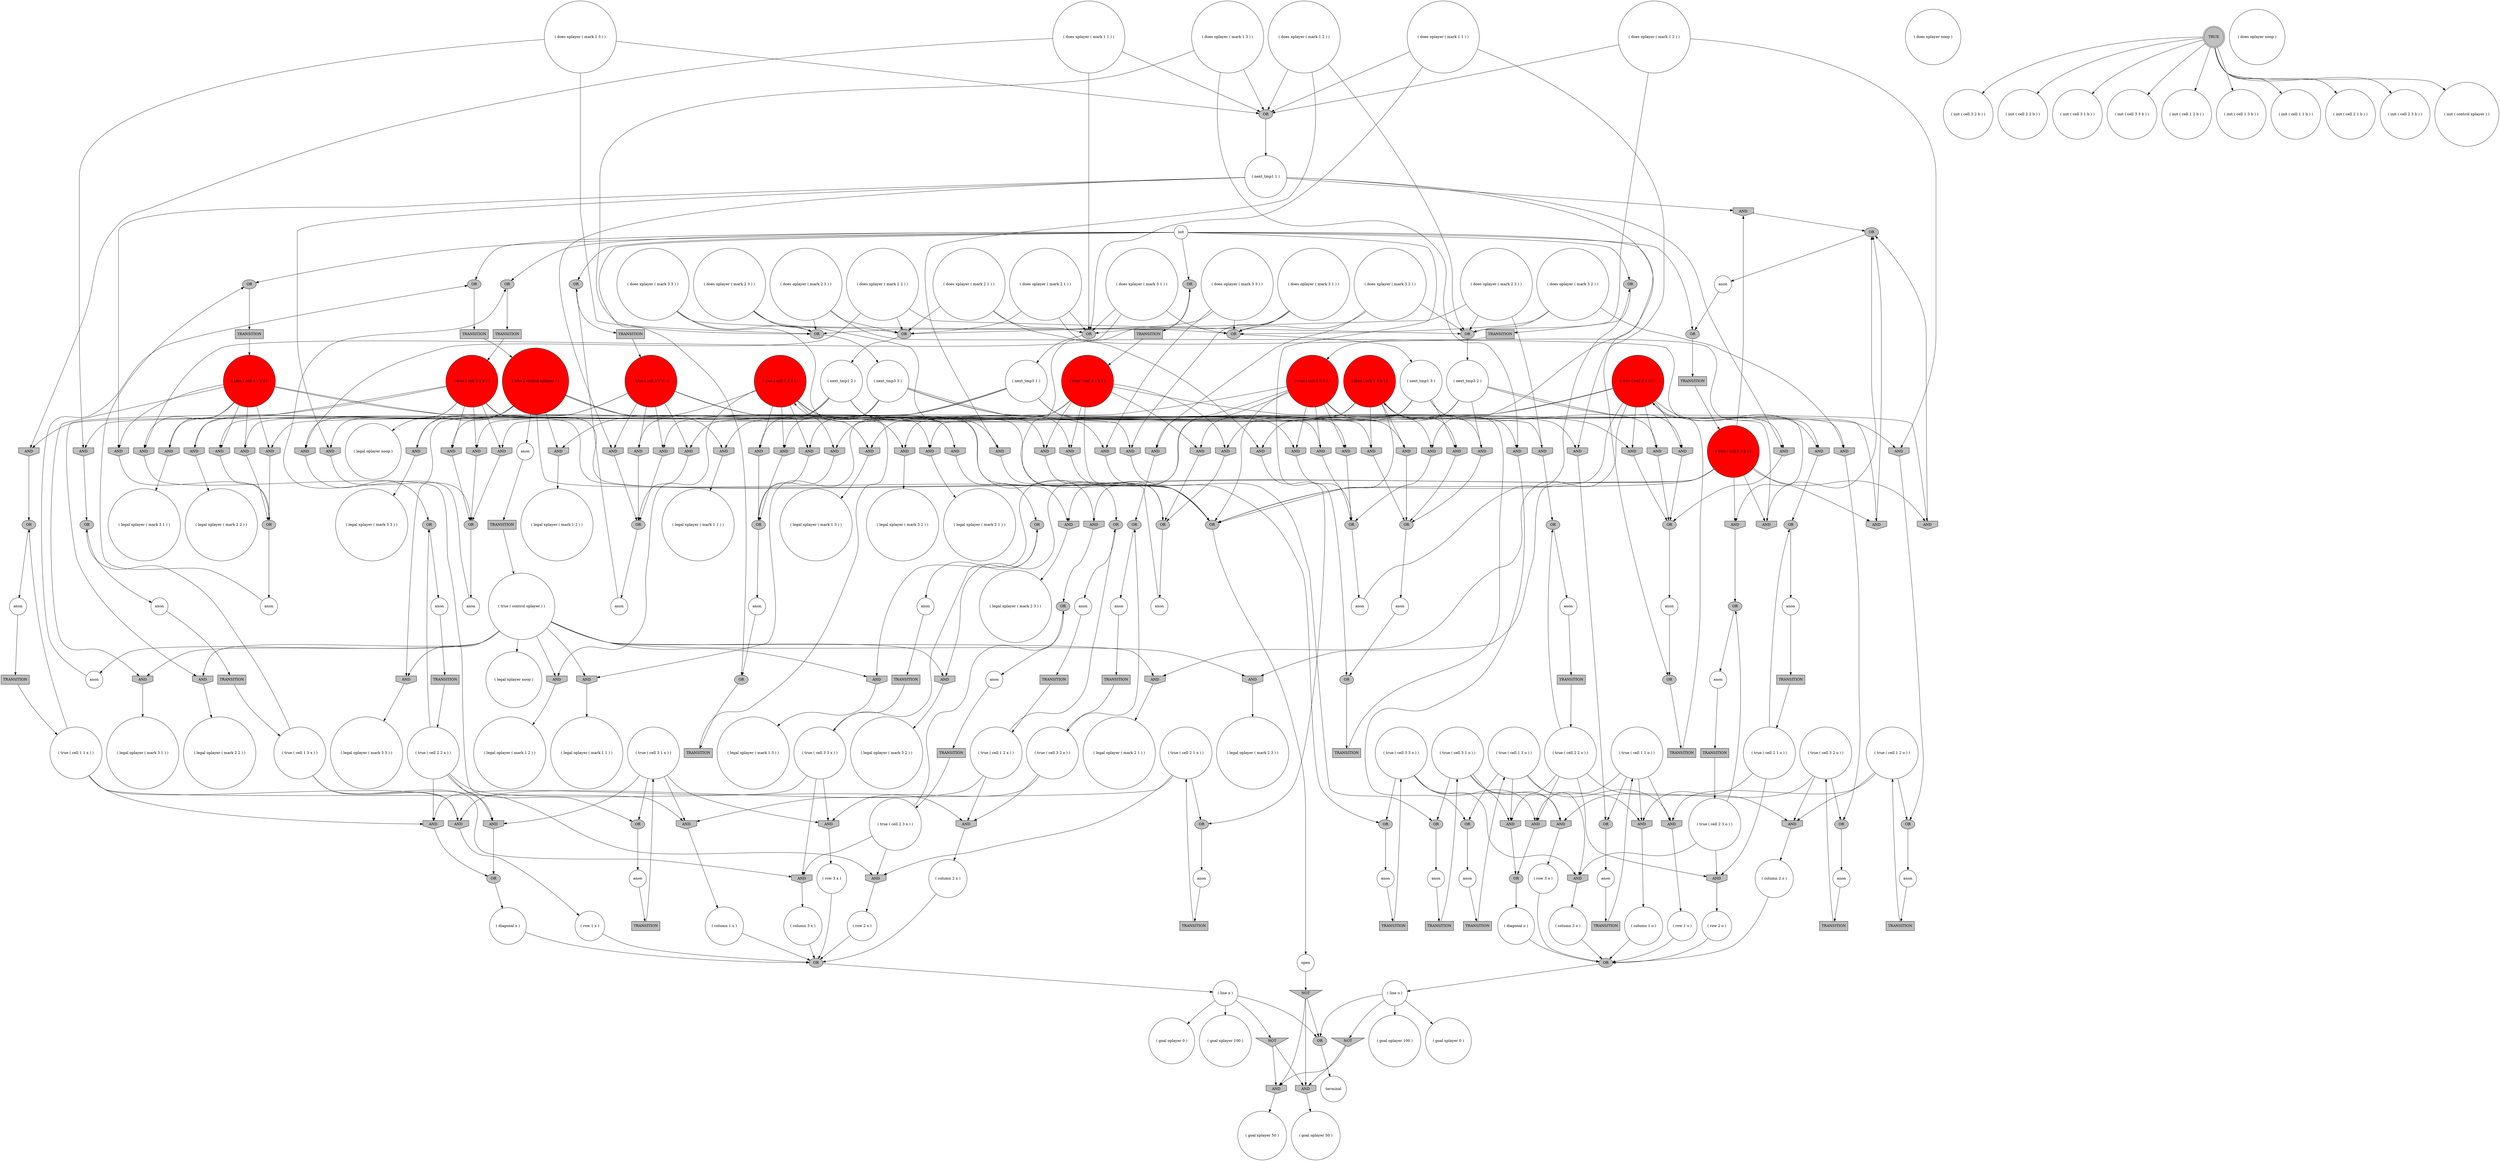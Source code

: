 digraph propNet
{
	"@a3ad239"[shape=invhouse, style= filled, fillcolor=grey, label="AND"]; "@a3ad239"->"@6739705c"; 
	"@56965c93"[shape=circle, style= filled, fillcolor=white, label="( line x )"]; "@56965c93"->"@5dc1e874"; "@56965c93"->"@3326cb5"; "@56965c93"->"@6eed4df5"; "@56965c93"->"@c4d2545"; 
	"@3d97579d"[shape=ellipse, style= filled, fillcolor=grey, label="OR"]; "@3d97579d"->"@57191702"; 
	"@7c1c1cd"[shape=circle, style= filled, fillcolor=white, label="( does oplayer ( mark 2 1 ) )"]; "@7c1c1cd"->"@5bb4d901"; "@7c1c1cd"->"@3c759078"; "@7c1c1cd"->"@25e7aae8"; 
	"@21ea93e6"[shape=invhouse, style= filled, fillcolor=grey, label="AND"]; "@21ea93e6"->"@3491459c"; 
	"@3c759078"[shape=ellipse, style= filled, fillcolor=grey, label="OR"]; "@3c759078"->"@1102abec"; 
	"@13450355"[shape=circle, style= filled, fillcolor=white, label="( true ( cell 1 3 o ) )"]; "@13450355"->"@3fe02c73"; "@13450355"->"@583a340e"; "@13450355"->"@41c7a462"; "@13450355"->"@1daf9a03"; 
	"@496a8978"[shape=invhouse, style= filled, fillcolor=grey, label="AND"]; "@496a8978"->"@7e6d74ba"; 
	"@67a369b7"[shape=invhouse, style= filled, fillcolor=grey, label="AND"]; "@67a369b7"->"@251efb44"; 
	"@79f6a5e0"[shape=ellipse, style= filled, fillcolor=grey, label="OR"]; "@79f6a5e0"->"@4b7f53c2"; 
	"@4bcdf5db"[shape=invhouse, style= filled, fillcolor=grey, label="AND"]; "@4bcdf5db"->"@71c47a23"; 
	"@7595df82"[shape=invhouse, style= filled, fillcolor=grey, label="AND"]; "@7595df82"->"@257a6938"; 
	"@79a431bd"[shape=circle, style= filled, fillcolor=white, label="anon"]; "@79a431bd"->"@39a0bece"; 
	"@aebc4f2"[shape=circle, style= filled, fillcolor=white, label="( column 1 o )"]; "@aebc4f2"->"@2e90aeb4"; 
	"@7598a182"[shape=circle, style= filled, fillcolor=white, label="anon"]; "@7598a182"->"@9098002"; 
	"@66d9bcc3"[shape=invhouse, style= filled, fillcolor=grey, label="AND"]; "@66d9bcc3"->"@7ab32597"; 
	"@57191702"[shape=circle, style= filled, fillcolor=white, label="anon"]; "@57191702"->"@54c2c56b"; 
	"@1142b35e"[shape=invhouse, style= filled, fillcolor=grey, label="AND"]; "@1142b35e"->"@4d25b6ef"; 
	"@53f391ed"[shape=invhouse, style= filled, fillcolor=grey, label="AND"]; "@53f391ed"->"@3fe02c73"; 
	"@6a31582e"[shape=circle, style= filled, fillcolor=white, label="( does xplayer noop )"]; 
	"@2e90aeb4"[shape=ellipse, style= filled, fillcolor=grey, label="OR"]; "@2e90aeb4"->"@43d3d283"; 
	"@6e0dd229"[shape=invhouse, style= filled, fillcolor=grey, label="AND"]; "@6e0dd229"->"@7ab32597"; 
	"@5acc4ee9"[shape=invhouse, style= filled, fillcolor=grey, label="AND"]; "@5acc4ee9"->"@aebc4f2"; 
	"@298d8daa"[shape=invhouse, style= filled, fillcolor=grey, label="AND"]; "@298d8daa"->"@27cdc94b"; 
	"@146dde45"[shape=ellipse, style= filled, fillcolor=grey, label="OR"]; "@146dde45"->"@180721c3"; 
	"@4fe047c9"[shape=circle, style= filled, fillcolor=white, label="( diagonal x )"]; "@4fe047c9"->"@7ddde91d"; 
	"@3ebd8c97"[shape=circle, style= filled, fillcolor=red, label="( true ( cell 2 1 b ) )"]; "@3ebd8c97"->"@a30e795"; "@3ebd8c97"->"@7595df82"; "@3ebd8c97"->"@228b6a72"; "@3ebd8c97"->"@3d9c7486"; "@3ebd8c97"->"@4fa52709"; "@3ebd8c97"->"@2f716ebd"; "@3ebd8c97"->"@7a47a96a"; "@3ebd8c97"->"@1b5a01e7"; "@3ebd8c97"->"@25e7aae8"; 
	"@35039d29"[shape=invhouse, style= filled, fillcolor=grey, label="AND"]; "@35039d29"->"@7e6d74ba"; 
	"@5a1a1630"[shape=invhouse, style= filled, fillcolor=grey, label="AND"]; "@5a1a1630"->"@7ab32597"; 
	"@b526b61"[shape=ellipse, style= filled, fillcolor=grey, label="OR"]; "@b526b61"->"@7598a182"; 
	"@e27d613"[shape=circle, style= filled, fillcolor=white, label="( true ( cell 1 3 x ) )"]; "@e27d613"->"@70c33dd0"; "@e27d613"->"@1b0dc54e"; "@e27d613"->"@3fecc74a"; "@e27d613"->"@4d342679"; 
	"@583a340e"[shape=invhouse, style= filled, fillcolor=grey, label="AND"]; "@583a340e"->"@adab60a"; 
	"@1013a225"[shape=circle, style= filled, fillcolor=white, label="anon"]; "@1013a225"->"@3c8343a1"; 
	"@4d636d54"[shape=ellipse, style= filled, fillcolor=grey, label="OR"]; "@4d636d54"->"@53a24d37"; 
	"@1f5b8165"[shape=circle, style= filled, fillcolor=white, label="( true ( cell 3 1 o ) )"]; "@1f5b8165"->"@5acc4ee9"; "@1f5b8165"->"@7ae7150c"; "@1f5b8165"->"@1daf9a03"; "@1f5b8165"->"@7a1a4387"; 
	"@682e646e"[shape=circle, style= filled, fillcolor=white, label="anon"]; "@682e646e"->"@738c6dfd"; 
	"@257a6938"[shape=circle, style= filled, fillcolor=white, label="( legal xplayer ( mark 2 1 ) )"]; 
	"@1b0dc54e"[shape=invhouse, style= filled, fillcolor=grey, label="AND"]; "@1b0dc54e"->"@61d152bb"; 
	"@386d2c29"[shape=invhouse, style= filled, fillcolor=grey, label="AND"]; "@386d2c29"->"@1b63dc5a"; 
	"@62ae28e4"[shape=invhouse, style= filled, fillcolor=grey, label="AND"]; "@62ae28e4"->"@9b43cc5"; 
	"@ef4b2be"[shape=box, style= filled, fillcolor=grey, label="TRANSITION"]; "@ef4b2be"->"@17c01835"; 
	"@5d650f2e"[shape=circle, style= filled, fillcolor=white, label="( goal oplayer 100 )"]; 
	"@1801ca4d"[shape=circle, style= filled, fillcolor=white, label="( init ( cell 3 2 b ) )"]; 
	"@e10ca40"[shape=circle, style= filled, fillcolor=white, label="anon"]; "@e10ca40"->"@6f822340"; 
	"@71db7789"[shape=circle, style= filled, fillcolor=white, label="( true ( cell 2 1 x ) )"]; "@71db7789"->"@43d19013"; "@71db7789"->"@1ffe172c"; "@71db7789"->"@eb7c552"; 
	"@41b49de6"[shape=circle, style= filled, fillcolor=white, label="( goal xplayer 0 )"]; 
	"@da7a9f4"[shape=circle, style= filled, fillcolor=white, label="( legal oplayer ( mark 1 2 ) )"]; 
	"@25421b14"[shape=box, style= filled, fillcolor=grey, label="TRANSITION"]; "@25421b14"->"@1f5b8165"; 
	"@251efb44"[shape=circle, style= filled, fillcolor=white, label="( goal oplayer 50 )"]; 
	"@303e9a61"[shape=box, style= filled, fillcolor=grey, label="TRANSITION"]; "@303e9a61"->"@68e2d391"; 
	"@1c521833"[shape=circle, style= filled, fillcolor=white, label="( true ( cell 1 1 o ) )"]; "@1c521833"->"@4d97a6a5"; "@1c521833"->"@5acc4ee9"; "@1c521833"->"@41c7a462"; "@1c521833"->"@78e47b11"; 
	"@66b684d7"[shape=circle, style= filled, fillcolor=white, label="( does oplayer ( mark 3 2 ) )"]; "@66b684d7"->"@4d636d54"; "@66b684d7"->"@771cf8f4"; "@66b684d7"->"@6bdca727"; 
	"@7144892e"[shape=circle, style= filled, fillcolor=white, label="( legal oplayer ( mark 1 3 ) )"]; 
	"@2a506a3a"[shape=invhouse, style= filled, fillcolor=grey, label="AND"]; "@2a506a3a"->"@3ab3ae6e"; 
	"@10fbe890"[shape=ellipse, style= filled, fillcolor=grey, label="OR"]; "@10fbe890"->"@cfbf23"; 
	"@57f7f198"[shape=invhouse, style= filled, fillcolor=grey, label="AND"]; "@57f7f198"->"@1308d8d9"; 
	"@738c6dfd"[shape=box, style= filled, fillcolor=grey, label="TRANSITION"]; "@738c6dfd"->"@6bd4de16"; 
	"@483fd049"[shape=ellipse, style= filled, fillcolor=grey, label="OR"]; "@483fd049"->"@5329c034"; 
	"@7de6bf9f"[shape=circle, style= filled, fillcolor=white, label="( true ( cell 1 2 x ) )"]; "@7de6bf9f"->"@70c33dd0"; "@7de6bf9f"->"@62ae28e4"; "@7de6bf9f"->"@3c0c4161"; 
	"@3480a8fc"[shape=invhouse, style= filled, fillcolor=grey, label="AND"]; "@3480a8fc"->"@7ae7150c"; 
	"@4171810d"[shape=invhouse, style= filled, fillcolor=grey, label="AND"]; "@4171810d"->"@4d97a6a5"; 
	"@56c35e42"[shape=invhouse, style= filled, fillcolor=grey, label="AND"]; "@56c35e42"->"@b526b61"; 
	"@6638a0bd"[shape=circle, style= filled, fillcolor=white, label="( does xplayer ( mark 1 3 ) )"]; "@6638a0bd"->"@79f6a5e0"; "@6638a0bd"->"@35bf2f44"; "@6638a0bd"->"@43c4e16b"; 
	"@27cdc94b"[shape=circle, style= filled, fillcolor=white, label="( legal oplayer ( mark 3 2 ) )"]; 
	"@32d27655"[shape=circle, style= filled, fillcolor=white, label="terminal"]; 
	"@6c19929e"[shape=box, style= filled, fillcolor=grey, label="TRANSITION"]; "@6c19929e"->"@531bf3d6"; 
	"@19b2453a"[shape=ellipse, style= filled, fillcolor=grey, label="OR"]; "@19b2453a"->"@783e9b10"; 
	"@5eebce60"[shape=circle, style= filled, fillcolor=white, label="( does xplayer ( mark 2 3 ) )"]; "@5eebce60"->"@8919431"; "@5eebce60"->"@79f6a5e0"; "@5eebce60"->"@3c759078"; 
	"@11e54776"[shape=circle, style= filled, fillcolor=white, label="( next_tmp3 2 )"]; "@11e54776"->"@70cfbb1d"; "@11e54776"->"@6e0dd229"; "@11e54776"->"@53eaf062"; "@11e54776"->"@2f716ebd"; "@11e54776"->"@3e65096b"; "@11e54776"->"@293facf0"; 
	"@3100d393"[shape=circle, style= filled, fillcolor=white, label="( true ( cell 3 2 o ) )"]; "@3100d393"->"@644c6b0a"; "@3100d393"->"@5e16ef3c"; "@3100d393"->"@7a1a4387"; 
	"@61b43120"[shape=circle, style= filled, fillcolor=red, label="( true ( cell 2 3 b ) )"]; "@61b43120"->"@8919431"; "@61b43120"->"@a3ad239"; "@61b43120"->"@386d2c29"; "@61b43120"->"@78b55e50"; "@61b43120"->"@1c1369ea"; "@61b43120"->"@3d9c7486"; "@61b43120"->"@59b0b4ec"; "@61b43120"->"@438fc213"; "@61b43120"->"@3e65096b"; 
	"@53a24d37"[shape=circle, style= filled, fillcolor=white, label="( next_tmp1 3 )"]; "@53a24d37"->"@5c5bb963"; "@53a24d37"->"@228b6a72"; "@53a24d37"->"@1c1369ea"; "@53a24d37"->"@35039d29"; "@53a24d37"->"@21ea93e6"; "@53a24d37"->"@51b9eea4"; 
	"@2a506ec7"[shape=circle, style= filled, fillcolor=white, label="( does oplayer ( mark 2 3 ) )"]; "@2a506ec7"->"@79f6a5e0"; "@2a506ec7"->"@59b0b4ec"; "@2a506ec7"->"@3c759078"; 
	"@2cb00028"[shape=invhouse, style= filled, fillcolor=grey, label="AND"]; "@2cb00028"->"@24461d68"; 
	"@3f94a10e"[shape=circle, style= filled, fillcolor=white, label="( does xplayer ( mark 3 1 ) )"]; "@3f94a10e"->"@5bb4d901"; "@3f94a10e"->"@6c77a712"; "@3f94a10e"->"@4d636d54"; 
	"@495147cf"[shape=circle, style= filled, fillcolor=red, label="( true ( cell 3 1 b ) )"]; "@495147cf"->"@4bc52f36"; "@495147cf"->"@6c77a712"; "@495147cf"->"@3f2a0c23"; "@495147cf"->"@3d9c7486"; "@495147cf"->"@3480a8fc"; "@495147cf"->"@69e4c2c8"; "@495147cf"->"@41587846"; "@495147cf"->"@730934d6"; "@495147cf"->"@293facf0"; 
	"@7a5006cf"[shape=circle, style= filled, fillcolor=white, label="( legal xplayer ( mark 3 1 ) )"]; 
	"@e6fbcf0"[shape=invhouse, style= filled, fillcolor=grey, label="AND"]; "@e6fbcf0"->"@36781bcb"; 
	"@8919431"[shape=invhouse, style= filled, fillcolor=grey, label="AND"]; "@8919431"->"@4b38a053"; 
	"@45e76d47"[shape=invhouse, style= filled, fillcolor=grey, label="AND"]; "@45e76d47"->"@3491459c"; 
	"@3b284d89"[shape=circle, style= filled, fillcolor=white, label="( legal xplayer noop )"]; 
	"@d06c74"[shape=circle, style= filled, fillcolor=white, label="( init ( cell 2 2 b ) )"]; 
	"@3fecc74a"[shape=ellipse, style= filled, fillcolor=grey, label="OR"]; "@3fecc74a"->"@3bfa727e"; 
	"@6deb414c"[shape=circle, style= filled, fillcolor=white, label="( does xplayer ( mark 1 2 ) )"]; "@6deb414c"->"@771cf8f4"; "@6deb414c"->"@72c05df8"; "@6deb414c"->"@43c4e16b"; 
	"@6b944733"[shape=circle, style= filled, fillcolor=white, label="( true ( cell 1 2 o ) )"]; "@6b944733"->"@41c7a462"; "@6b944733"->"@644c6b0a"; "@6b944733"->"@24461d68"; 
	"@479d6f34"[shape=circle, style= filled, fillcolor=white, label="( next_tmp1 1 )"]; "@479d6f34"->"@4bc52f36"; "@479d6f34"->"@19241827"; "@479d6f34"->"@a3ad239"; "@479d6f34"->"@a30e795"; "@479d6f34"->"@11be5c19"; "@479d6f34"->"@5a1a1630"; 
	"@6a6aa0c0"[shape=circle, style= filled, fillcolor=white, label="( row 2 x )"]; "@6a6aa0c0"->"@7ddde91d"; 
	"@4fa52709"[shape=invhouse, style= filled, fillcolor=grey, label="AND"]; "@4fa52709"->"@146dde45"; 
	"@43c4e16b"[shape=ellipse, style= filled, fillcolor=grey, label="OR"]; "@43c4e16b"->"@479d6f34"; 
	"@7af63844"[shape=circle, style= filled, fillcolor=white, label="( true ( cell 3 3 x ) )"]; "@7af63844"->"@382c4ae8"; "@7af63844"->"@3cd6f123"; "@7af63844"->"@1e3168cd"; "@7af63844"->"@4d342679"; 
	"@5fd71763"[shape=circle, style= filled, fillcolor=white, label="anon"]; "@5fd71763"->"@5b9f84ee"; 
	"@5bb4d901"[shape=ellipse, style= filled, fillcolor=grey, label="OR"]; "@5bb4d901"->"@6051fbf6"; 
	"@1d77efc2"[shape=invhouse, style= filled, fillcolor=grey, label="AND"]; "@1d77efc2"->"@3ab3ae6e"; 
	"@ff9014f"[shape=circle, style= filled, fillcolor=red, label="( true ( control xplayer ) )"]; "@ff9014f"->"@bd3daf"; "@ff9014f"->"@386d2c29"; "@ff9014f"->"@5fd71763"; "@ff9014f"->"@79588d2"; "@ff9014f"->"@7595df82"; "@ff9014f"->"@57a23efb"; "@ff9014f"->"@3f2a0c23"; "@ff9014f"->"@5cbc0005"; "@ff9014f"->"@78ebd2"; "@ff9014f"->"@5a65490e"; "@ff9014f"->"@57f7f198"; 
	"@5cbc0005"[shape=invhouse, style= filled, fillcolor=grey, label="AND"]; "@5cbc0005"->"@2b73f191"; 
	"@20cc0e70"[shape=invhouse, style= filled, fillcolor=grey, label="AND"]; "@20cc0e70"->"@59a6377c"; 
	"@4b7f53c2"[shape=circle, style= filled, fillcolor=white, label="( next_tmp3 3 )"]; "@4b7f53c2"->"@53edb61c"; "@4b7f53c2"->"@1d77efc2"; "@4b7f53c2"->"@2a2f6379"; "@4b7f53c2"->"@279ad6b3"; "@4b7f53c2"->"@4fa52709"; "@4b7f53c2"->"@41587846"; 
	"@1b5a01e7"[shape=invhouse, style= filled, fillcolor=grey, label="AND"]; "@1b5a01e7"->"@1ffe172c"; 
	"@7ddde91d"[shape=ellipse, style= filled, fillcolor=grey, label="OR"]; "@7ddde91d"->"@56965c93"; 
	"@48178ed5"[shape=circle, style= filled, fillcolor=white, label="( row 1 x )"]; "@48178ed5"->"@7ddde91d"; 
	"@6f822340"[shape=ellipse, style= filled, fillcolor=grey, label="OR"]; "@6f822340"->"@178fe457"; 
	"@6f0a4bc9"[shape=circle, style= filled, fillcolor=white, label="( init ( cell 3 1 b ) )"]; 
	"@382c4ae8"[shape=invhouse, style= filled, fillcolor=grey, label="AND"]; "@382c4ae8"->"@17301809"; 
	"@4bbff17b"[shape=invhouse, style= filled, fillcolor=grey, label="AND"]; "@4bbff17b"->"@3ab3ae6e"; 
	"@6e602aa5"[shape=circle, style= filled, fillcolor=white, label="( init ( cell 3 3 b ) )"]; 
	"@2dc1110b"[shape=ellipse, style= filled, fillcolor=grey, label="OR"]; "@2dc1110b"->"@42a695"; 
	"@56f94e35"[shape=circle, style= filled, fillcolor=white, label="( does oplayer ( mark 2 2 ) )"]; "@56f94e35"->"@6689b59f"; "@56f94e35"->"@771cf8f4"; "@56f94e35"->"@3c759078"; 
	"@153973f4"[shape=circle, style= filled, fillcolor=white, label="anon"]; "@153973f4"->"@2dc1110b"; 
	"@531bf3d6"[shape=circle, style= filled, fillcolor=red, label="( true ( cell 3 3 b ) )"]; "@531bf3d6"->"@6f4df45c"; "@531bf3d6"->"@69f76205"; "@531bf3d6"->"@6e0dd229"; "@531bf3d6"->"@5cbc0005"; "@531bf3d6"->"@1313fc9a"; "@531bf3d6"->"@3d9c7486"; "@531bf3d6"->"@5a1a1630"; "@531bf3d6"->"@66d9bcc3"; "@531bf3d6"->"@394b6890"; 
	"@7c56629b"[shape=ellipse, style= filled, fillcolor=grey, label="OR"]; "@7c56629b"->"@4753a988"; 
	"@adab60a"[shape=circle, style= filled, fillcolor=white, label="( column 3 o )"]; "@adab60a"->"@2e90aeb4"; 
	"@1ffe172c"[shape=ellipse, style= filled, fillcolor=grey, label="OR"]; "@1ffe172c"->"@7385d75a"; 
	"@4f3271e1"[shape=circle, style= filled, fillcolor=white, label="( does xplayer ( mark 2 2 ) )"]; "@4f3271e1"->"@56c35e42"; "@4f3271e1"->"@771cf8f4"; "@4f3271e1"->"@3c759078"; 
	"@30962245"[shape=circle, style= filled, fillcolor=red, label="( true ( cell 2 2 b ) )"]; "@30962245"->"@56c35e42"; "@30962245"->"@bd3daf"; "@30962245"->"@6689b59f"; "@30962245"->"@11be5c19"; "@30962245"->"@279ad6b3"; "@30962245"->"@3d9c7486"; "@30962245"->"@65ad5476"; "@30962245"->"@51b9eea4"; "@30962245"->"@711620f"; 
	"@60f8242b"[shape=box, style= filled, fillcolor=grey, label="TRANSITION"]; "@60f8242b"->"@3100d393"; 
	"@7e6d74ba"[shape=ellipse, style= filled, fillcolor=grey, label="OR"]; "@7e6d74ba"->"@4b6e345e"; 
	"@42a695"[shape=box, style= filled, fillcolor=grey, label="TRANSITION"]; "@42a695"->"@653328fe"; 
	"@37142fcd"[shape=box, style= filled, fillcolor=grey, label="TRANSITION"]; "@37142fcd"->"@13450355"; 
	"@59a6377c"[shape=ellipse, style= filled, fillcolor=grey, label="OR"]; "@59a6377c"->"@2fd568e9"; 
	"@751651cc"[shape=invhouse, style= filled, fillcolor=grey, label="AND"]; "@751651cc"->"@7e6d74ba"; 
	"@4753a988"[shape=box, style= filled, fillcolor=grey, label="TRANSITION"]; "@4753a988"->"@495147cf"; 
	"@3ab3ae6e"[shape=ellipse, style= filled, fillcolor=grey, label="OR"]; "@3ab3ae6e"->"@1ffdd315"; 
	"@7385d75a"[shape=circle, style= filled, fillcolor=white, label="anon"]; "@7385d75a"->"@5936aeb2"; 
	"@4ac91829"[shape=circle, style= filled, fillcolor=white, label="( legal oplayer ( mark 2 3 ) )"]; 
	"@2b73f191"[shape=circle, style= filled, fillcolor=white, label="( legal xplayer ( mark 3 3 ) )"]; 
	"@78b55e50"[shape=invhouse, style= filled, fillcolor=grey, label="AND"]; "@78b55e50"->"@4ac91829"; 
	"@47f02516"[shape=circle, style= filled, fillcolor=white, label="( true ( cell 3 1 x ) )"]; "@47f02516"->"@43d19013"; "@47f02516"->"@1b0dc54e"; "@47f02516"->"@382c4ae8"; "@47f02516"->"@19b2453a"; 
	"@c83ca64"[shape=ellipse, style= filled, fillcolor=grey, label="OR"]; "@c83ca64"->"@28f8439e"; 
	"@1ffdd315"[shape=circle, style= filled, fillcolor=white, label="anon"]; "@1ffdd315"->"@4a93cb37"; 
	"@d782792"[shape=circle, style= filled, fillcolor=white, label="( does oplayer noop )"]; 
	"@61adcf47"[shape=circle, style= filled, fillcolor=white, label="( true ( cell 3 2 x ) )"]; "@61adcf47"->"@382c4ae8"; "@61adcf47"->"@62ae28e4"; "@61adcf47"->"@3d97579d"; 
	"@1102abec"[shape=circle, style= filled, fillcolor=white, label="( next_tmp1 2 )"]; "@1102abec"->"@45e76d47"; "@1102abec"->"@496a8978"; "@1102abec"->"@4bbff17b"; "@1102abec"->"@66d9bcc3"; "@1102abec"->"@20cc0e70"; "@1102abec"->"@69e4c2c8"; 
	"@6c795297"[shape=ellipse, style= filled, fillcolor=grey, label="OR"]; "@6c795297"->"@560f5782"; 
	"@52993269"[shape=circle, style= filled, fillcolor=white, label="( legal oplayer ( mark 3 1 ) )"]; 
	"@4bc52f36"[shape=invhouse, style= filled, fillcolor=grey, label="AND"]; "@4bc52f36"->"@2b045694"; 
	"@7a81ec75"[shape=circle, style= filled, fillcolor=white, label="( does oplayer ( mark 1 3 ) )"]; "@7a81ec75"->"@79f6a5e0"; "@7a81ec75"->"@53f391ed"; "@7a81ec75"->"@43c4e16b"; 
	"@1cf74600"[shape=invhouse, style= filled, fillcolor=grey, label="AND"]; "@1cf74600"->"@7144892e"; 
	"@60f5620d"[shape=circle, style= filled, fillcolor=white, label="( column 3 x )"]; "@60f5620d"->"@7ddde91d"; 
	"@228b6a72"[shape=invhouse, style= filled, fillcolor=grey, label="AND"]; "@228b6a72"->"@146dde45"; 
	"@6bdca727"[shape=invhouse, style= filled, fillcolor=grey, label="AND"]; "@6bdca727"->"@5e16ef3c"; 
	"@35bf2f44"[shape=invhouse, style= filled, fillcolor=grey, label="AND"]; "@35bf2f44"->"@3fecc74a"; 
	"@5c552ca9"[shape=circle, style= filled, fillcolor=red, label="( true ( cell 3 2 b ) )"]; "@5c552ca9"->"@19241827"; "@5c552ca9"->"@4bbff17b"; "@5c552ca9"->"@1d77efc2"; "@5c552ca9"->"@298d8daa"; "@5c552ca9"->"@79588d2"; "@5c552ca9"->"@3d9c7486"; "@5c552ca9"->"@2a506a3a"; "@5c552ca9"->"@6bdca727"; "@5c552ca9"->"@38d47189"; 
	"@1e3168cd"[shape=invhouse, style= filled, fillcolor=grey, label="AND"]; "@1e3168cd"->"@61d152bb"; 
	"@747cfbb"[shape=ellipse, style= filled, fillcolor=grey, label="OR"]; "@747cfbb"->"@2abf550"; 
	"@2df21d0d"[shape=ellipse, style= filled, fillcolor=grey, label="OR"]; "@2df21d0d"->"@682e646e"; 
	"@49064a04"[shape=circle, style= filled, fillcolor=white, label="( row 3 o )"]; "@49064a04"->"@2e90aeb4"; 
	"@19241827"[shape=invhouse, style= filled, fillcolor=grey, label="AND"]; "@19241827"->"@3ab3ae6e"; 
	"@6518fc1d"[shape=invhouse, style= filled, fillcolor=grey, label="AND"]; "@6518fc1d"->"@da7a9f4"; 
	"@c4d2545"[shape=invtriangle, style= filled, fillcolor=grey, label="NOT"]; "@c4d2545"->"@67a369b7"; "@c4d2545"->"@4bcdf5db"; 
	"@75a228ab"[shape=box, style= filled, fillcolor=grey, label="TRANSITION"]; "@75a228ab"->"@67603eb6"; 
	"@3f2a0c23"[shape=invhouse, style= filled, fillcolor=grey, label="AND"]; "@3f2a0c23"->"@7a5006cf"; 
	"@9098002"[shape=box, style= filled, fillcolor=grey, label="TRANSITION"]; "@9098002"->"@75c57a4c"; 
	"@190d5606"[shape=box, style= filled, fillcolor=grey, label="TRANSITION"]; "@190d5606"->"@718132cb"; 
	"@65fd62f1"[shape=circle, style= filled, fillcolor=white, label="( does oplayer ( mark 3 1 ) )"]; "@65fd62f1"->"@5bb4d901"; "@65fd62f1"->"@4d636d54"; "@65fd62f1"->"@3480a8fc"; 
	"@6a122f1f"[shape=ellipse, style= filled, fillcolor=grey, label="OR"]; "@6a122f1f"->"@545cc32c"; 
	"@3491459c"[shape=ellipse, style= filled, fillcolor=grey, label="OR"]; "@3491459c"->"@153973f4"; 
	"@3e65096b"[shape=invhouse, style= filled, fillcolor=grey, label="AND"]; "@3e65096b"->"@6739705c"; 
	"@25e7aae8"[shape=invhouse, style= filled, fillcolor=grey, label="AND"]; "@25e7aae8"->"@4236bd76"; 
	"@201c5b0d"[shape=circle, style= filled, fillcolor=white, label="( true ( cell 2 2 o ) )"]; "@201c5b0d"->"@78e47b11"; "@201c5b0d"->"@644c6b0a"; "@201c5b0d"->"@1daf9a03"; "@201c5b0d"->"@e6fbcf0"; "@201c5b0d"->"@31a79848"; 
	"@6f4df45c"[shape=invhouse, style= filled, fillcolor=grey, label="AND"]; "@6f4df45c"->"@c83ca64"; 
	"@bd3daf"[shape=invhouse, style= filled, fillcolor=grey, label="AND"]; "@bd3daf"->"@58fdaf69"; 
	"@1a474554"[shape=circle, style= filled, fillcolor=white, label="anon"]; "@1a474554"->"@75a228ab"; 
	"@70c33dd0"[shape=invhouse, style= filled, fillcolor=grey, label="AND"]; "@70c33dd0"->"@48178ed5"; 
	"@1ac145d5"[shape=circle, style= filled, fillcolor=white, label="( does xplayer ( mark 1 1 ) )"]; "@1ac145d5"->"@5bb4d901"; "@1ac145d5"->"@43c4e16b"; "@1ac145d5"->"@752cec73"; 
	"@6689b59f"[shape=invhouse, style= filled, fillcolor=grey, label="AND"]; "@6689b59f"->"@31a79848"; 
	"@6eed4df5"[shape=ellipse, style= filled, fillcolor=grey, label="OR"]; "@6eed4df5"->"@32d27655"; 
	"@3d9c7486"[shape=ellipse, style= filled, fillcolor=grey, label="OR"]; "@3d9c7486"->"@348c5ff8"; 
	"@27057819"[shape=circle, style= filled, fillcolor=white, label="( legal xplayer ( mark 3 2 ) )"]; 
	"@5329c034"[shape=circle, style= filled, fillcolor=white, label="anon"]; "@5329c034"->"@1ecd853"; 
	"@51b9eea4"[shape=invhouse, style= filled, fillcolor=grey, label="AND"]; "@51b9eea4"->"@483fd049"; 
	"@65a922b7"[shape=circle, style= filled, fillcolor=white, label="( does xplayer ( mark 3 3 ) )"]; "@65a922b7"->"@79f6a5e0"; "@65a922b7"->"@4d636d54"; "@65a922b7"->"@394b6890"; 
	"@41587846"[shape=invhouse, style= filled, fillcolor=grey, label="AND"]; "@41587846"->"@2b045694"; 
	"@711620f"[shape=invhouse, style= filled, fillcolor=grey, label="AND"]; "@711620f"->"@483fd049"; 
	"@3c8343a1"[shape=box, style= filled, fillcolor=grey, label="TRANSITION"]; "@3c8343a1"->"@7de6bf9f"; 
	"@616b704f"[shape=box, style= filled, fillcolor=grey, label="TRANSITION"]; "@616b704f"->"@47f02516"; 
	"@7ab32597"[shape=ellipse, style= filled, fillcolor=grey, label="OR"]; "@7ab32597"->"@244b5fe6"; 
	"@3b24fa02"[shape=circle, style= filled, fillcolor=white, label="( legal oplayer ( mark 3 3 ) )"]; 
	"@900a629"[shape=box, style= filled, fillcolor=grey, label="TRANSITION"]; "@900a629"->"@7af63844"; 
	"@279ad6b3"[shape=invhouse, style= filled, fillcolor=grey, label="AND"]; "@279ad6b3"->"@483fd049"; 
	"@5e16ef3c"[shape=ellipse, style= filled, fillcolor=grey, label="OR"]; "@5e16ef3c"->"@4175ac4d"; 
	"@69e4c2c8"[shape=invhouse, style= filled, fillcolor=grey, label="AND"]; "@69e4c2c8"->"@2b045694"; 
	"@7a47a96a"[shape=invhouse, style= filled, fillcolor=grey, label="AND"]; "@7a47a96a"->"@61328257"; 
	"@783e9b10"[shape=circle, style= filled, fillcolor=white, label="anon"]; "@783e9b10"->"@616b704f"; 
	"@24461d68"[shape=ellipse, style= filled, fillcolor=grey, label="OR"]; "@24461d68"->"@79a431bd"; 
	"@4b6e345e"[shape=circle, style= filled, fillcolor=white, label="anon"]; "@4b6e345e"->"@77621aee"; 
	"@738e9abf"[shape=circle, style= filled, fillcolor=white, label="( legal xplayer ( mark 1 3 ) )"]; 
	"@4d97a6a5"[shape=ellipse, style= filled, fillcolor=grey, label="OR"]; "@4d97a6a5"->"@50a2f743"; 
	"@2f545867"[shape=circle, style= filled, fillcolor=white, label="( does xplayer ( mark 3 2 ) )"]; "@2f545867"->"@4d636d54"; "@2f545867"->"@771cf8f4"; "@2f545867"->"@38d47189"; 
	"@667d1f4b"[shape=circle, style= filled, fillcolor=white, label="( row 1 o )"]; "@667d1f4b"->"@2e90aeb4"; 
	"@63e544d3"[shape=box, style= filled, fillcolor=grey, label="TRANSITION"]; "@63e544d3"->"@10f59f67"; 
	"@7ff14ac6"[shape=circle, style= filled, fillcolor=white, label="init"]; "@7ff14ac6"->"@6f822340"; "@7ff14ac6"->"@4a93cb37"; "@7ff14ac6"->"@904a0ad"; "@7ff14ac6"->"@2dc1110b"; "@7ff14ac6"->"@747cfbb"; "@7ff14ac6"->"@77621aee"; "@7ff14ac6"->"@6a122f1f"; "@7ff14ac6"->"@7c56629b"; "@7ff14ac6"->"@4ee129ae"; "@7ff14ac6"->"@1ecd853"; 
	"@4175ac4d"[shape=circle, style= filled, fillcolor=white, label="anon"]; "@4175ac4d"->"@60f8242b"; 
	"@72c05df8"[shape=invhouse, style= filled, fillcolor=grey, label="AND"]; "@72c05df8"->"@3c0c4161"; 
	"@5c5bb963"[shape=invhouse, style= filled, fillcolor=grey, label="AND"]; "@5c5bb963"->"@59a6377c"; 
	"@3c282910"[shape=box, style= filled, fillcolor=grey, label="TRANSITION"]; "@3c282910"->"@5c552ca9"; 
	"@1b63dc5a"[shape=circle, style= filled, fillcolor=white, label="( legal xplayer ( mark 2 3 ) )"]; 
	"@17301809"[shape=circle, style= filled, fillcolor=white, label="( row 3 x )"]; "@17301809"->"@7ddde91d"; 
	"@2fd568e9"[shape=circle, style= filled, fillcolor=white, label="anon"]; "@2fd568e9"->"@4ee129ae"; 
	"@4578e445"[shape=circle, style= filled, fillcolor=white, label="( column 2 o )"]; "@4578e445"->"@2e90aeb4"; 
	"@4236bd76"[shape=ellipse, style= filled, fillcolor=grey, label="OR"]; "@4236bd76"->"@1a474554"; 
	"@1bb1a6f5"[shape=circle, style= filled, fillcolor=white, label="( init ( cell 1 2 b ) )"]; 
	"@644c6b0a"[shape=invhouse, style= filled, fillcolor=grey, label="AND"]; "@644c6b0a"->"@4578e445"; 
	"@79588d2"[shape=invhouse, style= filled, fillcolor=grey, label="AND"]; "@79588d2"->"@27057819"; 
	"@4767742e"[shape=box, style= filled, fillcolor=grey, label="TRANSITION"]; "@4767742e"->"@201c5b0d"; 
	"@718132cb"[shape=circle, style= filled, fillcolor=white, label="( true ( cell 1 1 x ) )"]; "@718132cb"->"@43d19013"; "@718132cb"->"@70c33dd0"; "@718132cb"->"@1e3168cd"; "@718132cb"->"@6c795297"; 
	"@12e6e1ac"[shape=circle, style= filled, fillcolor=white, label="anon"]; "@12e6e1ac"->"@25421b14"; 
	"@4d342679"[shape=invhouse, style= filled, fillcolor=grey, label="AND"]; "@4d342679"->"@60f5620d"; 
	"@4ee129ae"[shape=ellipse, style= filled, fillcolor=grey, label="OR"]; "@4ee129ae"->"@ef4b2be"; 
	"@43d3d283"[shape=circle, style= filled, fillcolor=white, label="( line o )"]; "@43d3d283"->"@41b49de6"; "@43d3d283"->"@6eed4df5"; "@43d3d283"->"@2d8c8a47"; "@43d3d283"->"@5d650f2e"; 
	"@7bc95698"[shape=circle, style= filled, fillcolor=white, label="( legal oplayer ( mark 2 2 ) )"]; 
	"@2a2f6379"[shape=invhouse, style= filled, fillcolor=grey, label="AND"]; "@2a2f6379"->"@7e6d74ba"; 
	"@57a23efb"[shape=invhouse, style= filled, fillcolor=grey, label="AND"]; "@57a23efb"->"@738e9abf"; 
	"@59b0b4ec"[shape=invhouse, style= filled, fillcolor=grey, label="AND"]; "@59b0b4ec"->"@2df21d0d"; 
	"@38d47189"[shape=invhouse, style= filled, fillcolor=grey, label="AND"]; "@38d47189"->"@3d97579d"; 
	"@752cec73"[shape=invhouse, style= filled, fillcolor=grey, label="AND"]; "@752cec73"->"@6c795297"; 
	"@61328257"[shape=circle, style= filled, fillcolor=white, label="( legal oplayer ( mark 2 1 ) )"]; 
	"@76040761"[shape=box, style= filled, fillcolor=grey, label="TRANSITION"]; "@76040761"->"@1c521833"; 
	"@6739705c"[shape=ellipse, style= filled, fillcolor=grey, label="OR"]; "@6739705c"->"@4774e40a"; 
	"@6c77a712"[shape=invhouse, style= filled, fillcolor=grey, label="AND"]; "@6c77a712"->"@19b2453a"; 
	"@28f8439e"[shape=circle, style= filled, fillcolor=white, label="anon"]; "@28f8439e"->"@65535426"; 
	"@67bc3ad4"[shape=circle, style= filled, fillcolor=white, label="( init ( cell 1 3 b ) )"]; 
	"@61d152bb"[shape=ellipse, style= filled, fillcolor=grey, label="OR"]; "@61d152bb"->"@4fe047c9"; 
	"@5a65490e"[shape=circle, style= filled, fillcolor=white, label="( legal oplayer noop )"]; 
	"@4b38a053"[shape=ellipse, style= filled, fillcolor=grey, label="OR"]; "@4b38a053"->"@7b9c8c07"; 
	"@3c0c4161"[shape=ellipse, style= filled, fillcolor=grey, label="OR"]; "@3c0c4161"->"@1013a225"; 
	"@39a0bece"[shape=box, style= filled, fillcolor=grey, label="TRANSITION"]; "@39a0bece"->"@6b944733"; 
	"@545cc32c"[shape=box, style= filled, fillcolor=grey, label="TRANSITION"]; "@545cc32c"->"@3ebd8c97"; 
	"@9b43cc5"[shape=circle, style= filled, fillcolor=white, label="( column 2 x )"]; "@9b43cc5"->"@7ddde91d"; 
	"@368f8dfe"[shape=circle, style= filled, fillcolor=white, label="( column 1 x )"]; "@368f8dfe"->"@7ddde91d"; 
	"@5b9f84ee"[shape=box, style= filled, fillcolor=grey, label="TRANSITION"]; "@5b9f84ee"->"@50c88fb4"; 
	"@68e2d391"[shape=circle, style= filled, fillcolor=white, label="( true ( cell 2 3 x ) )"]; "@68e2d391"->"@eb7c552"; "@68e2d391"->"@4b38a053"; "@68e2d391"->"@4d342679"; 
	"@5f8bbaf8"[shape=circle, style= filled, fillcolor=white, label="( does xplayer ( mark 2 1 ) )"]; "@5f8bbaf8"->"@5bb4d901"; "@5f8bbaf8"->"@3c759078"; "@5f8bbaf8"->"@1b5a01e7"; 
	"@348c5ff8"[shape=circle, style= filled, fillcolor=white, label="open"]; "@348c5ff8"->"@2cce05b8"; 
	"@65535426"[shape=box, style= filled, fillcolor=grey, label="TRANSITION"]; "@65535426"->"@1d304cf2"; 
	"@2cce05b8"[shape=invtriangle, style= filled, fillcolor=grey, label="NOT"]; "@2cce05b8"->"@67a369b7"; "@2cce05b8"->"@4bcdf5db"; "@2cce05b8"->"@6eed4df5"; 
	"@50c88fb4"[shape=circle, style= filled, fillcolor=white, label="( true ( control oplayer ) )"]; "@50c88fb4"->"@e10ca40"; "@50c88fb4"->"@3b284d89"; "@50c88fb4"->"@69f76205"; "@50c88fb4"->"@6518fc1d"; "@50c88fb4"->"@78b55e50"; "@50c88fb4"->"@1cf74600"; "@50c88fb4"->"@298d8daa"; "@50c88fb4"->"@65ad5476"; "@50c88fb4"->"@1142b35e"; "@50c88fb4"->"@7a47a96a"; "@50c88fb4"->"@730934d6"; 
	"@4774e40a"[shape=circle, style= filled, fillcolor=white, label="anon"]; "@4774e40a"->"@747cfbb"; 
	"@69e6b666"[shape=circle, style= filled, fillcolor=white, label="( init ( cell 1 1 b ) )"]; 
	"@3bfa727e"[shape=circle, style= filled, fillcolor=white, label="anon"]; "@3bfa727e"->"@753a6aa4"; 
	"@5936aeb2"[shape=box, style= filled, fillcolor=grey, label="TRANSITION"]; "@5936aeb2"->"@71db7789"; 
	"@3326cb5"[shape=circle, style= filled, fillcolor=white, label="( goal oplayer 0 )"]; 
	"@44b02538"[shape=circle, style= filled, fillcolor=white, label="anon"]; "@44b02538"->"@7c56629b"; 
	"@53eaf062"[shape=invhouse, style= filled, fillcolor=grey, label="AND"]; "@53eaf062"->"@59a6377c"; 
	"@75c57a4c"[shape=circle, style= filled, fillcolor=white, label="( true ( cell 2 2 x ) )"]; "@75c57a4c"->"@1b0dc54e"; "@75c57a4c"->"@b526b61"; "@75c57a4c"->"@eb7c552"; "@75c57a4c"->"@62ae28e4"; "@75c57a4c"->"@1e3168cd"; 
	"@1313fc9a"[shape=invhouse, style= filled, fillcolor=grey, label="AND"]; "@1313fc9a"->"@7ab32597"; 
	"@77621aee"[shape=ellipse, style= filled, fillcolor=grey, label="OR"]; "@77621aee"->"@63e544d3"; 
	"@560f5782"[shape=circle, style= filled, fillcolor=white, label="anon"]; "@560f5782"->"@190d5606"; 
	"@7ddb084b"[shape=circle, style= filled, fillcolor=white, label="( does oplayer ( mark 1 1 ) )"]; "@7ddb084b"->"@5bb4d901"; "@7ddb084b"->"@4171810d"; "@7ddb084b"->"@43c4e16b"; 
	"@2b045694"[shape=ellipse, style= filled, fillcolor=grey, label="OR"]; "@2b045694"->"@44b02538"; 
	"@621b8b8a"[shape=circle, style= filled, fillcolor=white, label="( init ( cell 2 1 b ) )"]; 
	"@10f59f67"[shape=circle, style= filled, fillcolor=red, label="( true ( cell 1 2 b ) )"]; "@10f59f67"->"@496a8978"; "@10f59f67"->"@6518fc1d"; "@10f59f67"->"@2a2f6379"; "@10f59f67"->"@72c05df8"; "@10f59f67"->"@2cb00028"; "@10f59f67"->"@3d9c7486"; "@10f59f67"->"@35039d29"; "@10f59f67"->"@751651cc"; "@10f59f67"->"@57f7f198"; 
	"@3fe02c73"[shape=ellipse, style= filled, fillcolor=grey, label="OR"]; "@3fe02c73"->"@4e7425e1"; 
	"@58fdaf69"[shape=circle, style= filled, fillcolor=white, label="( legal xplayer ( mark 2 2 ) )"]; 
	"@4e7425e1"[shape=circle, style= filled, fillcolor=white, label="anon"]; "@4e7425e1"->"@37142fcd"; 
	"@7b9c8c07"[shape=circle, style= filled, fillcolor=white, label="anon"]; "@7b9c8c07"->"@303e9a61"; 
	"@438fc213"[shape=invhouse, style= filled, fillcolor=grey, label="AND"]; "@438fc213"->"@6739705c"; 
	"@1f2658bb"[shape=circle, style= filled, fillcolor=white, label="( does oplayer ( mark 1 2 ) )"]; "@1f2658bb"->"@771cf8f4"; "@1f2658bb"->"@2cb00028"; "@1f2658bb"->"@43c4e16b"; 
	"@7a1a4387"[shape=invhouse, style= filled, fillcolor=grey, label="AND"]; "@7a1a4387"->"@49064a04"; 
	"@753a6aa4"[shape=box, style= filled, fillcolor=grey, label="TRANSITION"]; "@753a6aa4"->"@e27d613"; 
	"@4a93cb37"[shape=ellipse, style= filled, fillcolor=grey, label="OR"]; "@4a93cb37"->"@3c282910"; 
	"@41c7a462"[shape=invhouse, style= filled, fillcolor=grey, label="AND"]; "@41c7a462"->"@667d1f4b"; 
	"@a30e795"[shape=invhouse, style= filled, fillcolor=grey, label="AND"]; "@a30e795"->"@146dde45"; 
	"@16f7ad51"[shape=box, style= filled, fillcolor=grey, label="TRANSITION"]; "@16f7ad51"->"@30962245"; 
	"@6051fbf6"[shape=circle, style= filled, fillcolor=white, label="( next_tmp3 1 )"]; "@6051fbf6"->"@5d4b88fb"; "@6051fbf6"->"@1313fc9a"; "@6051fbf6"->"@751651cc"; "@6051fbf6"->"@2a506a3a"; "@6051fbf6"->"@438fc213"; "@6051fbf6"->"@711620f"; 
	"@11be5c19"[shape=invhouse, style= filled, fillcolor=grey, label="AND"]; "@11be5c19"->"@483fd049"; 
	"@767879d0"[shape=circle, style= filled, fillcolor=white, label="anon"]; "@767879d0"->"@4767742e"; 
	"@54c2c56b"[shape=box, style= filled, fillcolor=grey, label="TRANSITION"]; "@54c2c56b"->"@61adcf47"; 
	"@904a0ad"[shape=ellipse, style= filled, fillcolor=grey, label="OR"]; "@904a0ad"->"@6c19929e"; 
	"@78ebd2"[shape=invhouse, style= filled, fillcolor=grey, label="AND"]; "@78ebd2"->"@5d2788fb"; 
	"@1daf9a03"[shape=invhouse, style= filled, fillcolor=grey, label="AND"]; "@1daf9a03"->"@10fbe890"; 
	"@244b5fe6"[shape=circle, style= filled, fillcolor=white, label="anon"]; "@244b5fe6"->"@904a0ad"; 
	"@5d4b88fb"[shape=invhouse, style= filled, fillcolor=grey, label="AND"]; "@5d4b88fb"->"@59a6377c"; 
	"@36781bcb"[shape=circle, style= filled, fillcolor=white, label="( row 2 o )"]; "@36781bcb"->"@2e90aeb4"; 
	"@5dc1e874"[shape=circle, style= filled, fillcolor=white, label="( goal xplayer 100 )"]; 
	"@1ecd853"[shape=ellipse, style= filled, fillcolor=grey, label="OR"]; "@1ecd853"->"@16f7ad51"; 
	"@6bd4de16"[shape=circle, style= filled, fillcolor=white, label="( true ( cell 2 3 o ) )"]; "@6bd4de16"->"@583a340e"; "@6bd4de16"->"@e6fbcf0"; "@6bd4de16"->"@2df21d0d"; 
	"@1d304cf2"[shape=circle, style= filled, fillcolor=white, label="( true ( cell 3 3 o ) )"]; "@1d304cf2"->"@583a340e"; "@1d304cf2"->"@78e47b11"; "@1d304cf2"->"@c83ca64"; "@1d304cf2"->"@7a1a4387"; 
	"@43d19013"[shape=invhouse, style= filled, fillcolor=grey, label="AND"]; "@43d19013"->"@368f8dfe"; 
	"@180721c3"[shape=circle, style= filled, fillcolor=white, label="anon"]; "@180721c3"->"@6a122f1f"; 
	"@3e29f7e0"[shape=circle, style= filled, fillcolor=white, label="( init ( cell 2 3 b ) )"]; 
	"@4d25b6ef"[shape=circle, style= filled, fillcolor=white, label="( legal oplayer ( mark 1 1 ) )"]; 
	"@2d8c8a47"[shape=invtriangle, style= filled, fillcolor=grey, label="NOT"]; "@2d8c8a47"->"@67a369b7"; "@2d8c8a47"->"@4bcdf5db"; 
	"@2f716ebd"[shape=invhouse, style= filled, fillcolor=grey, label="AND"]; "@2f716ebd"->"@146dde45"; 
	"@653328fe"[shape=circle, style= filled, fillcolor=red, label="( true ( cell 1 1 b ) )"]; "@653328fe"->"@45e76d47"; "@653328fe"->"@53edb61c"; "@653328fe"->"@70cfbb1d"; "@653328fe"->"@3d9c7486"; "@653328fe"->"@78ebd2"; "@653328fe"->"@1142b35e"; "@653328fe"->"@4171810d"; "@653328fe"->"@21ea93e6"; "@653328fe"->"@752cec73"; 
	"@293facf0"[shape=invhouse, style= filled, fillcolor=grey, label="AND"]; "@293facf0"->"@2b045694"; 
	"@1308d8d9"[shape=circle, style= filled, fillcolor=white, label="( legal xplayer ( mark 1 2 ) )"]; 
	"@70cfbb1d"[shape=invhouse, style= filled, fillcolor=grey, label="AND"]; "@70cfbb1d"->"@3491459c"; 
	"@639f424c"[shape=circle, style= filled, fillcolor=white, label="( does oplayer ( mark 3 3 ) )"]; "@639f424c"->"@6f4df45c"; "@639f424c"->"@79f6a5e0"; "@639f424c"->"@4d636d54"; 
	"@236840bc"[shape=circle, style= filled, fillcolor=white, label="anon"]; "@236840bc"->"@900a629"; 
	"@67603eb6"[shape=circle, style= filled, fillcolor=white, label="( true ( cell 2 1 o ) )"]; "@67603eb6"->"@4236bd76"; "@67603eb6"->"@5acc4ee9"; "@67603eb6"->"@e6fbcf0"; 
	"@178fe457"[shape=box, style= filled, fillcolor=grey, label="TRANSITION"]; "@178fe457"->"@ff9014f"; 
	"@394b6890"[shape=invhouse, style= filled, fillcolor=grey, label="AND"]; "@394b6890"->"@3cd6f123"; 
	"@65ad5476"[shape=invhouse, style= filled, fillcolor=grey, label="AND"]; "@65ad5476"->"@7bc95698"; 
	"@5d2788fb"[shape=circle, style= filled, fillcolor=white, label="( legal xplayer ( mark 1 1 ) )"]; 
	"@730934d6"[shape=invhouse, style= filled, fillcolor=grey, label="AND"]; "@730934d6"->"@52993269"; 
	"@50a2f743"[shape=circle, style= filled, fillcolor=white, label="anon"]; "@50a2f743"->"@76040761"; 
	"@eb7c552"[shape=invhouse, style= filled, fillcolor=grey, label="AND"]; "@eb7c552"->"@6a6aa0c0"; 
	"@71c47a23"[shape=circle, style= filled, fillcolor=white, label="( goal xplayer 50 )"]; 
	"@3ae9b70e"[shape=circle, style= filled, fillcolor=white, label="( init ( control xplayer ) )"]; 
	"@771cf8f4"[shape=ellipse, style= filled, fillcolor=grey, label="OR"]; "@771cf8f4"->"@11e54776"; 
	"@7ae7150c"[shape=ellipse, style= filled, fillcolor=grey, label="OR"]; "@7ae7150c"->"@12e6e1ac"; 
	"@4a227dce"[shape=doublecircle, style= filled, fillcolor=grey, label="TRUE"]; "@4a227dce"->"@69e6b666"; "@4a227dce"->"@621b8b8a"; "@4a227dce"->"@6f0a4bc9"; "@4a227dce"->"@d06c74"; "@4a227dce"->"@1bb1a6f5"; "@4a227dce"->"@6e602aa5"; "@4a227dce"->"@3ae9b70e"; "@4a227dce"->"@67bc3ad4"; "@4a227dce"->"@3e29f7e0"; "@4a227dce"->"@1801ca4d"; 
	"@cfbf23"[shape=circle, style= filled, fillcolor=white, label="( diagonal o )"]; "@cfbf23"->"@2e90aeb4"; 
	"@31a79848"[shape=ellipse, style= filled, fillcolor=grey, label="OR"]; "@31a79848"->"@767879d0"; 
	"@53edb61c"[shape=invhouse, style= filled, fillcolor=grey, label="AND"]; "@53edb61c"->"@3491459c"; 
	"@69f76205"[shape=invhouse, style= filled, fillcolor=grey, label="AND"]; "@69f76205"->"@3b24fa02"; 
	"@17c01835"[shape=circle, style= filled, fillcolor=red, label="( true ( cell 1 3 b ) )"]; "@17c01835"->"@5d4b88fb"; "@17c01835"->"@1cf74600"; "@17c01835"->"@5c5bb963"; "@17c01835"->"@53eaf062"; "@17c01835"->"@57a23efb"; "@17c01835"->"@3d9c7486"; "@17c01835"->"@35bf2f44"; "@17c01835"->"@20cc0e70"; "@17c01835"->"@53f391ed"; 
	"@78e47b11"[shape=invhouse, style= filled, fillcolor=grey, label="AND"]; "@78e47b11"->"@10fbe890"; 
	"@3cd6f123"[shape=ellipse, style= filled, fillcolor=grey, label="OR"]; "@3cd6f123"->"@236840bc"; 
	"@1c1369ea"[shape=invhouse, style= filled, fillcolor=grey, label="AND"]; "@1c1369ea"->"@6739705c"; 
	"@2abf550"[shape=box, style= filled, fillcolor=grey, label="TRANSITION"]; "@2abf550"->"@61b43120"; 
}